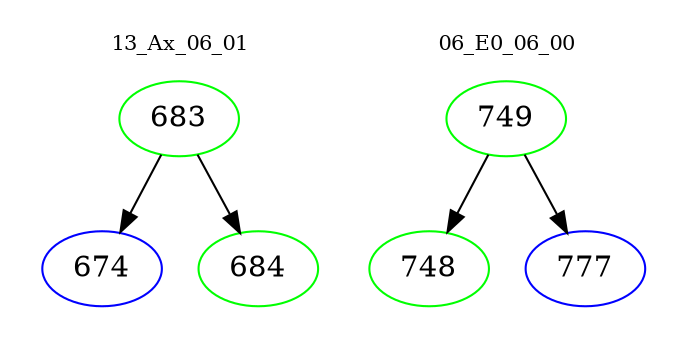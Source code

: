 digraph{
subgraph cluster_0 {
color = white
label = "13_Ax_06_01";
fontsize=10;
T0_683 [label="683", color="green"]
T0_683 -> T0_674 [color="black"]
T0_674 [label="674", color="blue"]
T0_683 -> T0_684 [color="black"]
T0_684 [label="684", color="green"]
}
subgraph cluster_1 {
color = white
label = "06_E0_06_00";
fontsize=10;
T1_749 [label="749", color="green"]
T1_749 -> T1_748 [color="black"]
T1_748 [label="748", color="green"]
T1_749 -> T1_777 [color="black"]
T1_777 [label="777", color="blue"]
}
}
